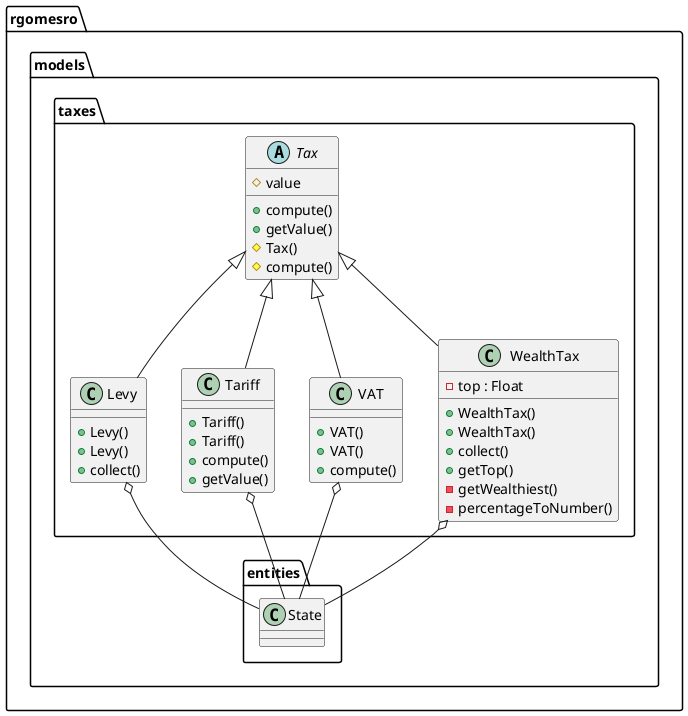 @startuml


  namespace rgomesro {
    namespace models {
      namespace taxes {
        class rgomesro.models.taxes.Levy {
            + Levy()
            + Levy()
            + collect()
        }
      }
    }
  }
  

  namespace rgomesro {
    namespace models {
      namespace taxes {
        class rgomesro.models.taxes.Tariff {
            + Tariff()
            + Tariff()
            + compute()
            + getValue()
        }
      }
    }
  }
  

  namespace rgomesro {
    namespace models {
      namespace taxes {
        abstract class rgomesro.models.taxes.Tax {
            # value
            + compute()
            + getValue()
            # Tax()
            # compute()
        }
      }
    }
  }
  

  namespace rgomesro {
    namespace models {
      namespace taxes {
        class rgomesro.models.taxes.VAT {
            + VAT()
            + VAT()
            + compute()
        }
      }
    }
  }
  

  namespace rgomesro {
    namespace models {
      namespace taxes {
        class rgomesro.models.taxes.WealthTax {
            - top : Float
            + WealthTax()
            + WealthTax()
            + collect()
            + getTop()
            - getWealthiest()
            - percentageToNumber()
        }
      }
    }
  }
  

  rgomesro.models.taxes.Levy -up-|> rgomesro.models.taxes.Tax
  rgomesro.models.taxes.Levy o-- rgomesro.models.entities.State
  rgomesro.models.taxes.VAT o-- rgomesro.models.entities.State
  rgomesro.models.taxes.Tariff o-- rgomesro.models.entities.State
  rgomesro.models.taxes.Tariff -up-|> rgomesro.models.taxes.Tax
  rgomesro.models.taxes.VAT -up-|> rgomesro.models.taxes.Tax
  rgomesro.models.taxes.WealthTax -up-|> rgomesro.models.taxes.Tax
  rgomesro.models.taxes.WealthTax o-- rgomesro.models.entities.State


@enduml

